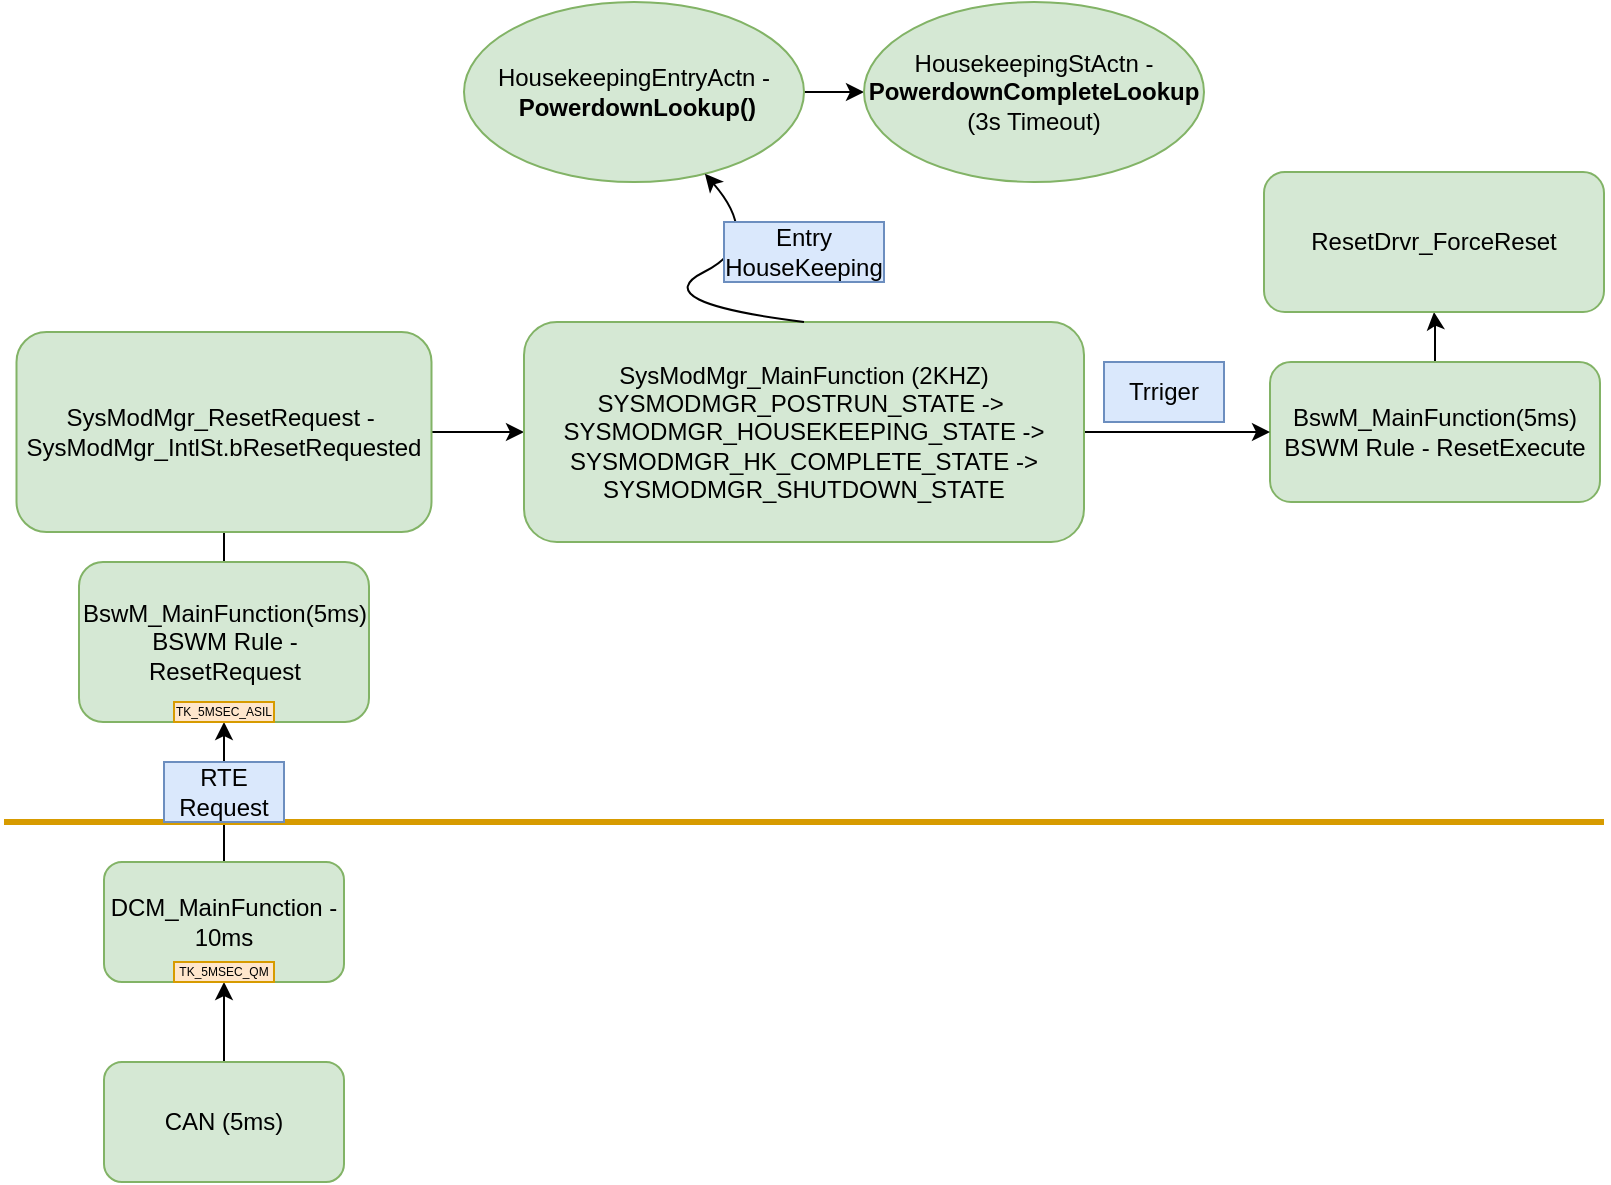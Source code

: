 <mxfile version="20.4.1" type="github">
  <diagram id="q7R7ZpNG9PPQRxhQZXBu" name="第 1 页">
    <mxGraphModel dx="818" dy="456" grid="1" gridSize="10" guides="1" tooltips="1" connect="1" arrows="1" fold="1" page="1" pageScale="1" pageWidth="850" pageHeight="1100" math="0" shadow="0">
      <root>
        <mxCell id="0" />
        <mxCell id="1" parent="0" />
        <mxCell id="eVWi-_8oN8htNleErUdb-2" value="" style="edgeStyle=orthogonalEdgeStyle;rounded=0;orthogonalLoop=1;jettySize=auto;html=1;" edge="1" parent="1" source="ki6q88_51caTdd5Ug6VP-1" target="ki6q88_51caTdd5Ug6VP-2">
          <mxGeometry relative="1" as="geometry" />
        </mxCell>
        <mxCell id="ki6q88_51caTdd5Ug6VP-1" value="DCM_MainFunction - 10ms" style="rounded=1;whiteSpace=wrap;html=1;fillColor=#d5e8d4;strokeColor=#82b366;" parent="1" vertex="1">
          <mxGeometry x="170" y="640" width="120" height="60" as="geometry" />
        </mxCell>
        <mxCell id="eVWi-_8oN8htNleErUdb-6" value="" style="edgeStyle=orthogonalEdgeStyle;rounded=0;orthogonalLoop=1;jettySize=auto;html=1;" edge="1" parent="1" source="ki6q88_51caTdd5Ug6VP-2" target="eVWi-_8oN8htNleErUdb-4">
          <mxGeometry relative="1" as="geometry" />
        </mxCell>
        <mxCell id="ki6q88_51caTdd5Ug6VP-2" value="BswM_MainFunction(5ms)&lt;br&gt;BSWM Rule - ResetRequest&lt;br&gt;" style="rounded=1;whiteSpace=wrap;html=1;fillColor=#d5e8d4;strokeColor=#82b366;" parent="1" vertex="1">
          <mxGeometry x="157.5" y="490" width="145" height="80" as="geometry" />
        </mxCell>
        <mxCell id="eVWi-_8oN8htNleErUdb-7" value="" style="edgeStyle=orthogonalEdgeStyle;rounded=0;orthogonalLoop=1;jettySize=auto;html=1;" edge="1" parent="1" source="ki6q88_51caTdd5Ug6VP-3" target="eVWi-_8oN8htNleErUdb-5">
          <mxGeometry relative="1" as="geometry" />
        </mxCell>
        <mxCell id="ki6q88_51caTdd5Ug6VP-3" value="BswM_MainFunction(5ms)&lt;br&gt;BSWM Rule - ResetExecute" style="rounded=1;whiteSpace=wrap;html=1;fillColor=#d5e8d4;strokeColor=#82b366;" parent="1" vertex="1">
          <mxGeometry x="753" y="390" width="165" height="70" as="geometry" />
        </mxCell>
        <mxCell id="eVWi-_8oN8htNleErUdb-1" value="" style="edgeStyle=orthogonalEdgeStyle;rounded=0;orthogonalLoop=1;jettySize=auto;html=1;" edge="1" parent="1" source="ki6q88_51caTdd5Ug6VP-4" target="ki6q88_51caTdd5Ug6VP-1">
          <mxGeometry relative="1" as="geometry" />
        </mxCell>
        <mxCell id="ki6q88_51caTdd5Ug6VP-4" value="CAN (5ms)" style="rounded=1;whiteSpace=wrap;html=1;fillColor=#d5e8d4;strokeColor=#82b366;" parent="1" vertex="1">
          <mxGeometry x="170" y="740" width="120" height="60" as="geometry" />
        </mxCell>
        <mxCell id="eVWi-_8oN8htNleErUdb-14" value="" style="edgeStyle=orthogonalEdgeStyle;rounded=0;orthogonalLoop=1;jettySize=auto;html=1;" edge="1" parent="1" source="eVWi-_8oN8htNleErUdb-4" target="eVWi-_8oN8htNleErUdb-8">
          <mxGeometry relative="1" as="geometry" />
        </mxCell>
        <mxCell id="eVWi-_8oN8htNleErUdb-4" value="SysModMgr_ResetRequest -&amp;nbsp;&lt;br&gt;SysModMgr_IntlSt.bResetRequested" style="rounded=1;whiteSpace=wrap;html=1;fillColor=#d5e8d4;strokeColor=#82b366;" vertex="1" parent="1">
          <mxGeometry x="126.25" y="375" width="207.5" height="100" as="geometry" />
        </mxCell>
        <mxCell id="eVWi-_8oN8htNleErUdb-5" value="ResetDrvr_ForceReset" style="rounded=1;whiteSpace=wrap;html=1;fillColor=#d5e8d4;strokeColor=#82b366;" vertex="1" parent="1">
          <mxGeometry x="750" y="295" width="170" height="70" as="geometry" />
        </mxCell>
        <mxCell id="eVWi-_8oN8htNleErUdb-18" value="" style="edgeStyle=orthogonalEdgeStyle;rounded=0;orthogonalLoop=1;jettySize=auto;html=1;" edge="1" parent="1" source="eVWi-_8oN8htNleErUdb-8" target="ki6q88_51caTdd5Ug6VP-3">
          <mxGeometry relative="1" as="geometry" />
        </mxCell>
        <mxCell id="eVWi-_8oN8htNleErUdb-8" value="&lt;div&gt;SysModMgr_MainFunction (2KHZ)&lt;/div&gt;&lt;div&gt;SYSMODMGR_POSTRUN_STATE -&amp;gt;&amp;nbsp;&lt;/div&gt;&lt;div&gt;SYSMODMGR_HOUSEKEEPING_STATE -&amp;gt;&lt;/div&gt;&lt;div&gt;SYSMODMGR_HK_COMPLETE_STATE -&amp;gt;&lt;/div&gt;&lt;div&gt;SYSMODMGR_SHUTDOWN_STATE&lt;/div&gt;" style="rounded=1;whiteSpace=wrap;html=1;fillColor=#d5e8d4;strokeColor=#82b366;" vertex="1" parent="1">
          <mxGeometry x="380" y="370" width="280" height="110" as="geometry" />
        </mxCell>
        <mxCell id="eVWi-_8oN8htNleErUdb-10" value="" style="endArrow=none;html=1;rounded=0;strokeWidth=3;fillColor=#ffe6cc;strokeColor=#d79b00;" edge="1" parent="1">
          <mxGeometry width="50" height="50" relative="1" as="geometry">
            <mxPoint x="120" y="620" as="sourcePoint" />
            <mxPoint x="920" y="620" as="targetPoint" />
          </mxGeometry>
        </mxCell>
        <mxCell id="eVWi-_8oN8htNleErUdb-11" value="TK_5MSEC_QM" style="text;html=1;strokeColor=#d79b00;fillColor=#ffe6cc;align=center;verticalAlign=middle;whiteSpace=wrap;rounded=0;fontSize=6;" vertex="1" parent="1">
          <mxGeometry x="205" y="690" width="50" height="10" as="geometry" />
        </mxCell>
        <mxCell id="eVWi-_8oN8htNleErUdb-13" value="TK_5MSEC_ASIL" style="text;html=1;strokeColor=#d79b00;fillColor=#ffe6cc;align=center;verticalAlign=middle;whiteSpace=wrap;rounded=0;fontSize=6;" vertex="1" parent="1">
          <mxGeometry x="205" y="560" width="50" height="10" as="geometry" />
        </mxCell>
        <mxCell id="eVWi-_8oN8htNleErUdb-19" value="Trriger" style="text;html=1;strokeColor=#6c8ebf;fillColor=#dae8fc;align=center;verticalAlign=middle;whiteSpace=wrap;rounded=0;" vertex="1" parent="1">
          <mxGeometry x="670" y="390" width="60" height="30" as="geometry" />
        </mxCell>
        <mxCell id="eVWi-_8oN8htNleErUdb-22" value="" style="edgeStyle=orthogonalEdgeStyle;rounded=0;orthogonalLoop=1;jettySize=auto;html=1;strokeWidth=1;" edge="1" parent="1" source="eVWi-_8oN8htNleErUdb-20" target="eVWi-_8oN8htNleErUdb-21">
          <mxGeometry relative="1" as="geometry" />
        </mxCell>
        <mxCell id="eVWi-_8oN8htNleErUdb-20" value="HousekeepingEntryActn -&amp;nbsp;&lt;b&gt;PowerdownLookup()&lt;/b&gt;" style="ellipse;whiteSpace=wrap;html=1;fillColor=#d5e8d4;strokeColor=#82b366;" vertex="1" parent="1">
          <mxGeometry x="350" y="210" width="170" height="90" as="geometry" />
        </mxCell>
        <mxCell id="eVWi-_8oN8htNleErUdb-21" value="HousekeepingStActn -&lt;b&gt;PowerdownCompleteLookup&lt;/b&gt;&lt;br&gt;(3s Timeout)" style="ellipse;whiteSpace=wrap;html=1;fillColor=#d5e8d4;strokeColor=#82b366;" vertex="1" parent="1">
          <mxGeometry x="550" y="210" width="170" height="90" as="geometry" />
        </mxCell>
        <mxCell id="eVWi-_8oN8htNleErUdb-23" value="" style="curved=1;endArrow=classic;html=1;rounded=0;strokeWidth=1;exitX=0.5;exitY=0;exitDx=0;exitDy=0;" edge="1" parent="1" source="eVWi-_8oN8htNleErUdb-8" target="eVWi-_8oN8htNleErUdb-20">
          <mxGeometry width="50" height="50" relative="1" as="geometry">
            <mxPoint x="500" y="380" as="sourcePoint" />
            <mxPoint x="550" y="330" as="targetPoint" />
            <Array as="points">
              <mxPoint x="440" y="360" />
              <mxPoint x="500" y="330" />
            </Array>
          </mxGeometry>
        </mxCell>
        <mxCell id="eVWi-_8oN8htNleErUdb-24" value="Entry HouseKeeping" style="text;html=1;strokeColor=#6c8ebf;fillColor=#dae8fc;align=center;verticalAlign=middle;whiteSpace=wrap;rounded=0;" vertex="1" parent="1">
          <mxGeometry x="480" y="320" width="80" height="30" as="geometry" />
        </mxCell>
        <mxCell id="eVWi-_8oN8htNleErUdb-25" value="RTE Request" style="text;html=1;strokeColor=#6c8ebf;fillColor=#dae8fc;align=center;verticalAlign=middle;whiteSpace=wrap;rounded=0;" vertex="1" parent="1">
          <mxGeometry x="200" y="590" width="60" height="30" as="geometry" />
        </mxCell>
      </root>
    </mxGraphModel>
  </diagram>
</mxfile>
